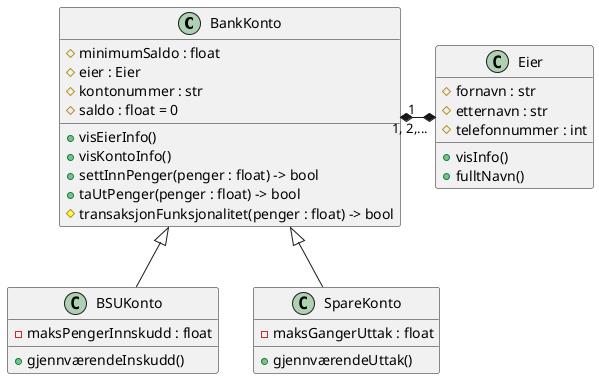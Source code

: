 @startuml Bank

class BankKonto{
    #minimumSaldo : float
    #eier : Eier
    #kontonummer : str
    #saldo : float = 0
    +visEierInfo()
    +visKontoInfo()
    +settInnPenger(penger : float) -> bool
    +taUtPenger(penger : float) -> bool
    #transaksjonFunksjonalitet(penger : float) -> bool
}
class BSUKonto{
    -maksPengerInnskudd : float
    +gjennværendeInskudd()
}
class SpareKonto{
    -maksGangerUttak : float
    +gjennværendeUttak()
}
class Eier{
    #fornavn : str
    #etternavn : str
    #telefonnummer : int
    +visInfo()
    +fulltNavn()
}   

SpareKonto -up-|> BankKonto
BSUKonto -up-|> BankKonto
Eier "1, 2,..." *-left-* "1" BankKonto


@enduml